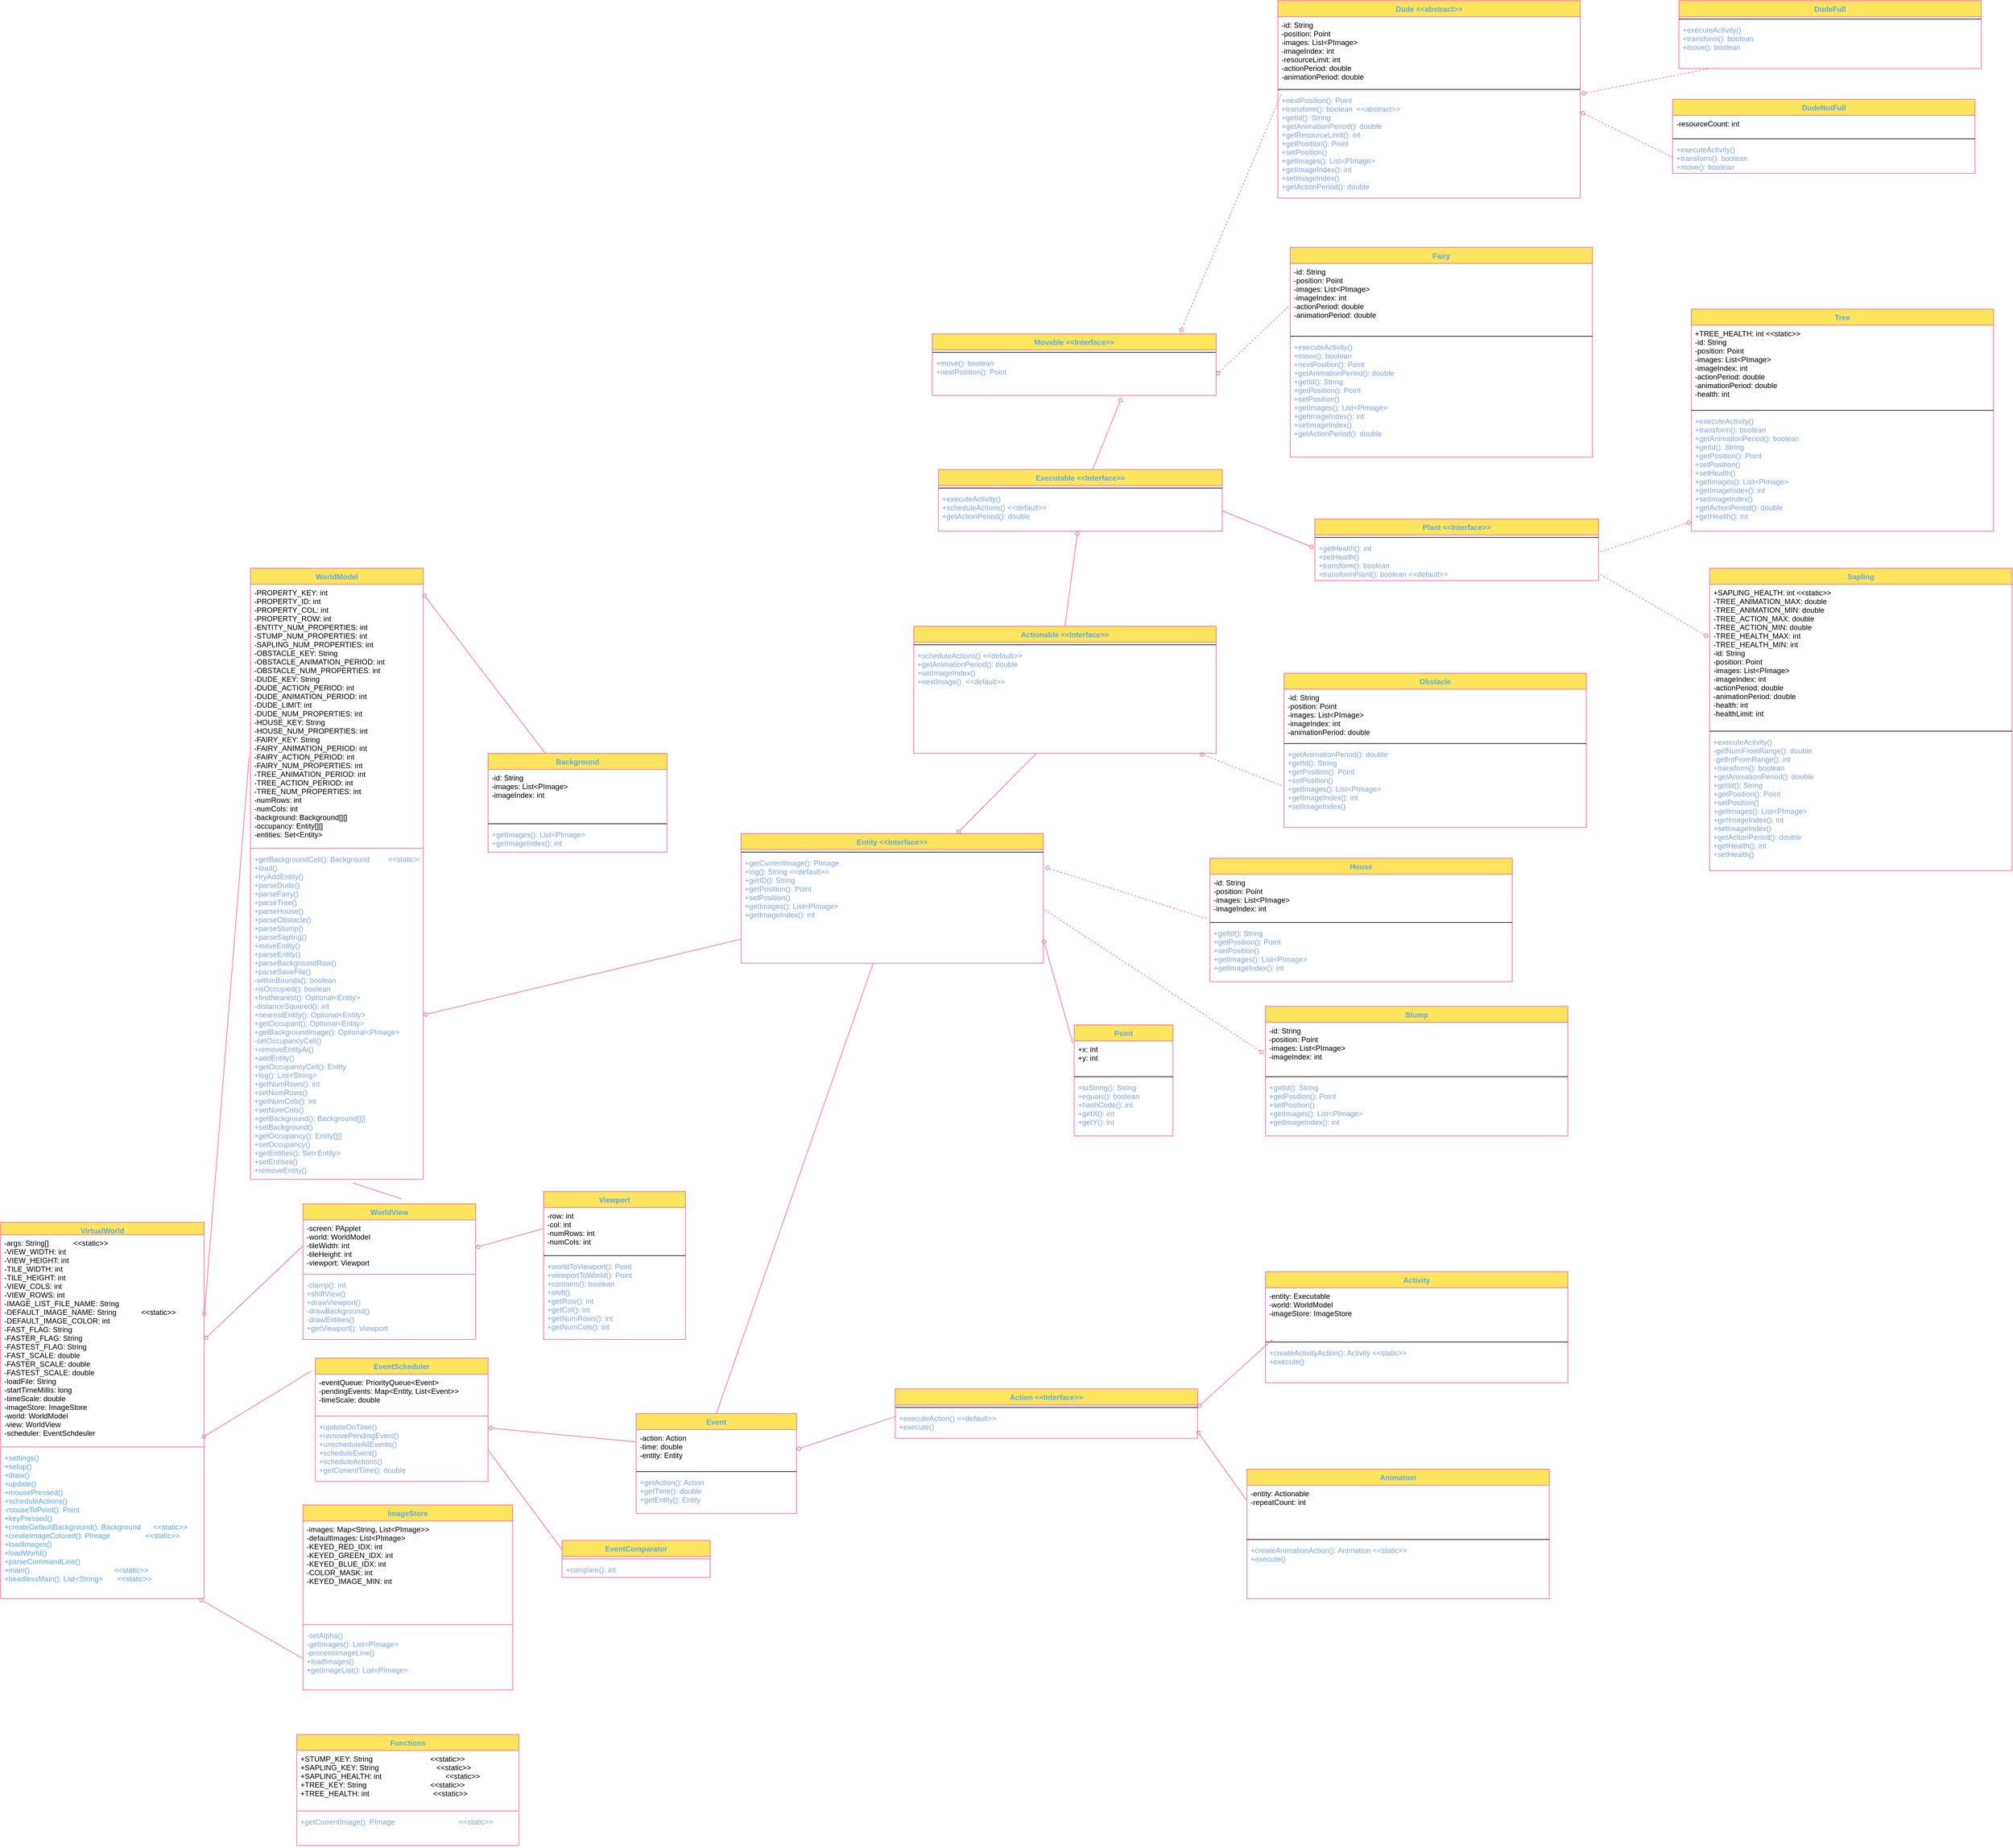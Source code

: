 <mxfile version="20.8.23" type="device"><diagram id="Yo6Zvny2ZRX3JAPKxXua" name="Page 2"><mxGraphModel dx="1912" dy="3251" grid="1" gridSize="10" guides="1" tooltips="1" connect="1" arrows="1" fold="1" page="1" pageScale="1" pageWidth="850" pageHeight="1100" math="0" shadow="0"><root><mxCell id="0"/><mxCell id="1" parent="0"/><mxCell id="8I9pphBKhg92I5GMk5e_-31" value="" style="graphMlID=e0;endArrow=none;strokeColor=#FF6392;strokeWidth=1.0;startArrow=diamond;startFill=0;endFill=1;exitX=1;exitY=0.25;exitDx=0;exitDy=0;fontColor=#5AA9E6;entryX=-0.008;entryY=-0.286;entryDx=0;entryDy=0;entryPerimeter=0;" parent="1" source="8I9pphBKhg92I5GMk5e_-50" target="8I9pphBKhg92I5GMk5e_-57" edge="1"><mxGeometry relative="1" as="geometry"/></mxCell><mxCell id="8I9pphBKhg92I5GMk5e_-32" value="" style="graphMlID=e1;endArrow=none;strokeColor=#FF6392;strokeWidth=1.0;startArrow=diamond;startFill=0;endFill=1;exitX=1;exitY=0.5;exitDx=0;exitDy=0;fontColor=#5AA9E6;entryX=0;entryY=0.5;entryDx=0;entryDy=0;" parent="1" source="8I9pphBKhg92I5GMk5e_-51" target="8I9pphBKhg92I5GMk5e_-61" edge="1"><mxGeometry relative="1" as="geometry"/></mxCell><mxCell id="8I9pphBKhg92I5GMk5e_-33" value="" style="graphMlID=e2;endArrow=none;strokeColor=#FF6392;strokeWidth=1.0;startArrow=diamond;startFill=0;endFill=1;fontColor=#5AA9E6;entryX=0;entryY=0.25;entryDx=0;entryDy=0;" parent="1" source="8I9pphBKhg92I5GMk5e_-60" target="8I9pphBKhg92I5GMk5e_-89" edge="1"><mxGeometry relative="1" as="geometry"><mxPoint x="648" y="240" as="sourcePoint"/></mxGeometry></mxCell><mxCell id="8I9pphBKhg92I5GMk5e_-34" value="" style="graphMlID=e3;endArrow=none;strokeColor=#FF6392;strokeWidth=1.0;startArrow=diamond;startFill=0;endFill=1;exitX=0.988;exitY=-0.077;exitDx=0;exitDy=0;exitPerimeter=0;fontColor=#5AA9E6;entryX=-0.023;entryY=0.105;entryDx=0;entryDy=0;entryPerimeter=0;" parent="1" source="8I9pphBKhg92I5GMk5e_-53" target="8I9pphBKhg92I5GMk5e_-64" edge="1"><mxGeometry relative="1" as="geometry"><mxPoint x="840" y="580" as="targetPoint"/></mxGeometry></mxCell><mxCell id="8I9pphBKhg92I5GMk5e_-35" value="" style="graphMlID=e4;endArrow=none;strokeColor=#FF6392;strokeWidth=1.0;startArrow=diamond;startFill=0;endFill=1;exitX=0.975;exitY=1;exitDx=0;exitDy=0;exitPerimeter=0;fontColor=#5AA9E6;entryX=0;entryY=0.5;entryDx=0;entryDy=0;" parent="1" source="8I9pphBKhg92I5GMk5e_-53" target="8I9pphBKhg92I5GMk5e_-71" edge="1"><mxGeometry relative="1" as="geometry"/></mxCell><mxCell id="8I9pphBKhg92I5GMk5e_-36" value="" style="graphMlID=e5;endArrow=none;strokeColor=#FF6392;strokeWidth=1.0;startArrow=diamond;startFill=0;endFill=1;fontColor=#5AA9E6;exitX=0.998;exitY=0.035;exitDx=0;exitDy=0;exitPerimeter=0;" parent="1" source="8I9pphBKhg92I5GMk5e_-55" target="8I9pphBKhg92I5GMk5e_-82" edge="1"><mxGeometry relative="1" as="geometry"/></mxCell><mxCell id="8I9pphBKhg92I5GMk5e_-37" value="" style="graphMlID=e6;endArrow=none;strokeColor=#FF6392;strokeWidth=1.0;startArrow=diamond;startFill=0;endFill=1;fontColor=#5AA9E6;" parent="1" source="8I9pphBKhg92I5GMk5e_-64" target="8I9pphBKhg92I5GMk5e_-97" edge="1"><mxGeometry relative="1" as="geometry"/></mxCell><mxCell id="8I9pphBKhg92I5GMk5e_-38" value="" style="graphMlID=e7;endArrow=none;strokeColor=#FF6392;strokeWidth=1.0;startArrow=none;startFill=1;endFill=1;fontColor=#5AA9E6;entryX=0;entryY=0.25;entryDx=0;entryDy=0;exitX=1;exitY=0.5;exitDx=0;exitDy=0;" parent="1" source="8I9pphBKhg92I5GMk5e_-67" target="8I9pphBKhg92I5GMk5e_-72" edge="1"><mxGeometry relative="1" as="geometry"/></mxCell><mxCell id="8I9pphBKhg92I5GMk5e_-39" value="" style="graphMlID=e8;endArrow=none;strokeColor=#FF6392;strokeWidth=1.0;startArrow=diamond;startFill=0;endFill=1;fontColor=#5AA9E6;exitX=1;exitY=0.5;exitDx=0;exitDy=0;entryX=0;entryY=0.5;entryDx=0;entryDy=0;" parent="1" source="8I9pphBKhg92I5GMk5e_-57" edge="1"><mxGeometry relative="1" as="geometry"><mxPoint x="710" y="80" as="sourcePoint"/><mxPoint x="1220" y="-309" as="targetPoint"/></mxGeometry></mxCell><mxCell id="8I9pphBKhg92I5GMk5e_-40" value="" style="graphMlID=e9;endArrow=none;strokeColor=#FF6392;strokeWidth=1.0;startArrow=diamond;startFill=0;endFill=1;fontColor=#5AA9E6;exitX=1;exitY=0.5;exitDx=0;exitDy=0;entryX=-0.013;entryY=0.08;entryDx=0;entryDy=0;entryPerimeter=0;" parent="1" target="8I9pphBKhg92I5GMk5e_-105" edge="1"><mxGeometry relative="1" as="geometry"><mxPoint x="1710" y="-309" as="sourcePoint"/></mxGeometry></mxCell><mxCell id="8I9pphBKhg92I5GMk5e_-42" value="" style="graphMlID=e11;endArrow=none;strokeColor=#FF6392;strokeWidth=1.0;startArrow=diamond;startFill=0;endFill=1;fontColor=#5AA9E6;exitX=1;exitY=0.5;exitDx=0;exitDy=0;entryX=0.003;entryY=0.224;entryDx=0;entryDy=0;entryPerimeter=0;" parent="1" source="8I9pphBKhg92I5GMk5e_-97" target="itAD4x5AmpdmhSqBzUCP-89" edge="1"><mxGeometry relative="1" as="geometry"><mxPoint x="1421.68" y="428.072" as="targetPoint"/></mxGeometry></mxCell><mxCell id="8I9pphBKhg92I5GMk5e_-44" value="" style="graphMlID=e13;endArrow=none;strokeColor=#FF6392;strokeWidth=1.0;startArrow=none;startFill=1;endFill=1;fontColor=#5AA9E6;entryX=0.593;entryY=1.012;entryDx=0;entryDy=0;entryPerimeter=0;exitX=0.57;exitY=-0.037;exitDx=0;exitDy=0;exitPerimeter=0;" parent="1" source="8I9pphBKhg92I5GMk5e_-60" target="8I9pphBKhg92I5GMk5e_-57" edge="1"><mxGeometry relative="1" as="geometry"/></mxCell><mxCell id="8I9pphBKhg92I5GMk5e_-45" value="" style="graphMlID=e14;endArrow=none;strokeColor=#FF6392;strokeWidth=1.0;startArrow=none;startFill=1;endFill=1;fontColor=#5AA9E6;exitX=0.5;exitY=0;exitDx=0;exitDy=0;" parent="1" source="8I9pphBKhg92I5GMk5e_-96" target="8I9pphBKhg92I5GMk5e_-88" edge="1"><mxGeometry relative="1" as="geometry"><mxPoint x="1177.699" y="279.661" as="targetPoint"/></mxGeometry></mxCell><mxCell id="8I9pphBKhg92I5GMk5e_-50" value="VirtualWorld" style="swimlane;fontStyle=1;align=center;verticalAlign=top;childLayout=stackLayout;horizontal=1;startSize=20;horizontalStack=0;resizeParent=1;resizeParentMax=0;resizeLast=0;collapsible=1;marginBottom=0;hachureGap=4;pointerEvents=0;fillColor=#FFE45E;strokeColor=#FF6392;fontColor=#5AA9E6;" parent="1" vertex="1"><mxGeometry x="20" y="150" width="330" height="610" as="geometry"/></mxCell><mxCell id="8I9pphBKhg92I5GMk5e_-51" value="-args: String[]            &lt;&lt;static&gt;&gt;&#10;-VIEW_WIDTH: int&#10;-VIEW_HEIGHT: int&#10;-TILE_WIDTH: int&#10;-TILE_HEIGHT: int&#10;-VIEW_COLS: int&#10;-VIEW_ROWS: int&#10;-IMAGE_LIST_FILE_NAME: String&#10;-DEFAULT_IMAGE_NAME: String            &lt;&lt;static&gt;&gt;&#10;-DEFAULT_IMAGE_COLOR: int&#10;-FAST_FLAG: String&#10;-FASTER_FLAG: String&#10;-FASTEST_FLAG: String&#10;-FAST_SCALE: double&#10;-FASTER_SCALE: double&#10;-FASTEST_SCALE: double&#10;-loadFile: String&#10;-startTimeMillis: long&#10;-timeScale: double&#10;-imageStore: ImageStore&#10;-world: WorldModel&#10;-view: WorldView&#10;-scheduler: EventSchdeuler" style="text;strokeColor=none;fillColor=none;align=left;verticalAlign=top;spacingLeft=4;spacingRight=4;overflow=hidden;rotatable=0;points=[[0,0.5],[1,0.5]];portConstraint=eastwest;fontColor=#000000;" parent="8I9pphBKhg92I5GMk5e_-50" vertex="1"><mxGeometry y="20" width="330" height="340" as="geometry"/></mxCell><mxCell id="8I9pphBKhg92I5GMk5e_-52" value="" style="line;strokeWidth=1;fillColor=none;align=left;verticalAlign=middle;spacingTop=-1;spacingLeft=3;spacingRight=3;rotatable=0;labelPosition=right;points=[];portConstraint=eastwest;strokeColor=#FF6392;fontColor=#5AA9E6;" parent="8I9pphBKhg92I5GMk5e_-50" vertex="1"><mxGeometry y="360" width="330" height="8" as="geometry"/></mxCell><mxCell id="8I9pphBKhg92I5GMk5e_-53" value="+settings()&#10;+setup()&#10;+draw()&#10;+update()&#10;+mousePressed()&#10;+scheduleActions()&#10;-mouseToPoint(): Point&#10;+keyPressed()&#10;+createDefaultBackground(): Background      &lt;&lt;static&gt;&gt;&#10;+createImageColored(): PImage                 &lt;&lt;static&gt;&gt;&#10;+loadImages()                          &#10;+loadWorld()&#10;+parseCommandLine()&#10;+main()                                         &lt;&lt;static&gt;&gt;&#10;+headlessMain(): List&lt;String&gt;       &lt;&lt;static&gt;&gt;" style="text;strokeColor=none;fillColor=none;align=left;verticalAlign=top;spacingLeft=4;spacingRight=4;overflow=hidden;rotatable=0;points=[[0,0.5],[1,0.5]];portConstraint=eastwest;fontColor=#5AA9E6;" parent="8I9pphBKhg92I5GMk5e_-50" vertex="1"><mxGeometry y="368" width="330" height="242" as="geometry"/></mxCell><mxCell id="8I9pphBKhg92I5GMk5e_-54" value="WorldModel" style="swimlane;fontStyle=1;align=center;verticalAlign=top;childLayout=stackLayout;horizontal=1;startSize=26;horizontalStack=0;resizeParent=1;resizeParentMax=0;resizeLast=0;collapsible=1;marginBottom=0;hachureGap=4;pointerEvents=0;sketch=0;fontColor=#5AA9E6;strokeColor=#FF6392;fillColor=#FFE45E;" parent="1" vertex="1"><mxGeometry x="425" y="-910" width="280" height="990" as="geometry"/></mxCell><mxCell id="8I9pphBKhg92I5GMk5e_-55" value="-PROPERTY_KEY: int&#10;-PROPERTY_ID: int&#10;-PROPERTY_COL: int&#10;-PROPERTY_ROW: int&#10;-ENTITY_NUM_PROPERTIES: int&#10;-STUMP_NUM_PROPERTIES: int&#10;-SAPLING_NUM_PROPERTIES: int&#10;-OBSTACLE_KEY: String&#10;-OBSTACLE_ANIMATION_PERIOD: int&#10;-OBSTACLE_NUM_PROPERTIES: int&#10;-DUDE_KEY: String&#10;-DUDE_ACTION_PERIOD: int&#10;-DUDE_ANIMATION_PERIOD: int&#10;-DUDE_LIMIT: int&#10;-DUDE_NUM_PROPERTIES: int&#10;-HOUSE_KEY: String&#10;-HOUSE_NUM_PROPERTIES: int&#10;-FAIRY_KEY: String&#10;-FAIRY_ANIMATION_PERIOD: int&#10;-FAIRY_ACTION_PERIOD: int&#10;-FAIRY_NUM_PROPERTIES: int&#10;-TREE_ANIMATION_PERIOD: int&#10;-TREE_ACTION_PERIOD: int&#10;-TREE_NUM_PROPERTIES: int&#10;-numRows: int&#10;-numCols: int&#10;-background: Background[][]&#10;-occupancy: Entity[][]&#10;-entities: Set&lt;Entity&gt;" style="text;strokeColor=none;fillColor=none;align=left;verticalAlign=top;spacingLeft=4;spacingRight=4;overflow=hidden;rotatable=0;points=[[0,0.5],[1,0.5]];portConstraint=eastwest;fontColor=#000000;" parent="8I9pphBKhg92I5GMk5e_-54" vertex="1"><mxGeometry y="26" width="280" height="424" as="geometry"/></mxCell><mxCell id="8I9pphBKhg92I5GMk5e_-56" value="" style="line;strokeWidth=1;fillColor=none;align=left;verticalAlign=middle;spacingTop=-1;spacingLeft=3;spacingRight=3;rotatable=0;labelPosition=right;points=[];portConstraint=eastwest;strokeColor=#FF6392;fontColor=#5AA9E6;" parent="8I9pphBKhg92I5GMk5e_-54" vertex="1"><mxGeometry y="450" width="280" height="8" as="geometry"/></mxCell><mxCell id="8I9pphBKhg92I5GMk5e_-57" value="+getBackgroundCell(): Background         &lt;&lt;static&gt;&gt;&#10;+load()&#10;+tryAddEntity()&#10;+parseDude()&#10;+parseFairy()&#10;+parseTree()&#10;+parseHouse()&#10;+parseObstacle()&#10;+parseStump()&#10;+parseSapling()&#10;+moveEntity()&#10;+parseEntity()&#10;+parseBackgroundRow()&#10;+parseSaveFile()&#10;-withinBounds(): boolean&#10;+isOccupied(): boolean&#10;+findNearest(): Optional&lt;Entity&gt;&#10;-distanceSquared(): int&#10;+nearestEntity(): Optional&lt;Entity&gt;&#10;+getOccupant(): Optional&lt;Entity&gt;&#10;+getBackgroundImage(): Optional&lt;PImage&gt;&#10;-setOccupancyCell()&#10;+removeEntityAt()&#10;+addEntity()&#10;+getOccupancyCell(): Entity&#10;+log(): List&lt;String&gt;&#10;+getNumRows(): int&#10;+setNumRows()&#10;+getNumCols(): int&#10;+setNumCols()&#10;+getBackground(): Background[][]&#10;+setBackground()&#10;+getOccupancy(): Entity[][]&#10;+setOccupancy()&#10;+getEntities(): Set&lt;Entity&gt;&#10;+setEntities()&#10;+removeEntity()" style="text;strokeColor=none;fillColor=none;align=left;verticalAlign=top;spacingLeft=4;spacingRight=4;overflow=hidden;rotatable=0;points=[[0,0.5],[1,0.5]];portConstraint=eastwest;fontColor=#7EA6E0;" parent="8I9pphBKhg92I5GMk5e_-54" vertex="1"><mxGeometry y="458" width="280" height="532" as="geometry"/></mxCell><mxCell id="8I9pphBKhg92I5GMk5e_-60" value="WorldView" style="swimlane;fontStyle=1;align=center;verticalAlign=top;childLayout=stackLayout;horizontal=1;startSize=26;horizontalStack=0;resizeParent=1;resizeParentMax=0;resizeLast=0;collapsible=1;marginBottom=0;hachureGap=4;pointerEvents=0;sketch=0;fontColor=#5AA9E6;strokeColor=#FF6392;fillColor=#FFE45E;" parent="1" vertex="1"><mxGeometry x="510" y="120" width="280" height="220" as="geometry"/></mxCell><mxCell id="8I9pphBKhg92I5GMk5e_-61" value="-screen: PApplet&#10;-world: WorldModel&#10;-tileWidth: int&#10;-tileHeight: int&#10;-viewport: Viewport" style="text;strokeColor=none;fillColor=none;align=left;verticalAlign=top;spacingLeft=4;spacingRight=4;overflow=hidden;rotatable=0;points=[[0,0.5],[1,0.5]];portConstraint=eastwest;fontColor=#000000;" parent="8I9pphBKhg92I5GMk5e_-60" vertex="1"><mxGeometry y="26" width="280" height="84" as="geometry"/></mxCell><mxCell id="8I9pphBKhg92I5GMk5e_-62" value="" style="line;strokeWidth=1;fillColor=none;align=left;verticalAlign=middle;spacingTop=-1;spacingLeft=3;spacingRight=3;rotatable=0;labelPosition=right;points=[];portConstraint=eastwest;strokeColor=#FF6392;fontColor=#5AA9E6;" parent="8I9pphBKhg92I5GMk5e_-60" vertex="1"><mxGeometry y="110" width="280" height="8" as="geometry"/></mxCell><mxCell id="8I9pphBKhg92I5GMk5e_-63" value="-clamp(): int&#10;+shiftView()&#10;+drawViewport()&#10;-drawBackground()&#10;-drawEntities()&#10;+getViewport(): Viewport" style="text;strokeColor=none;fillColor=none;align=left;verticalAlign=top;spacingLeft=4;spacingRight=4;overflow=hidden;rotatable=0;points=[[0,0.5],[1,0.5]];portConstraint=eastwest;fontColor=#7EA6E0;" parent="8I9pphBKhg92I5GMk5e_-60" vertex="1"><mxGeometry y="118" width="280" height="102" as="geometry"/></mxCell><mxCell id="8I9pphBKhg92I5GMk5e_-64" value="EventScheduler" style="swimlane;fontStyle=1;align=center;verticalAlign=top;childLayout=stackLayout;horizontal=1;startSize=26;horizontalStack=0;resizeParent=1;resizeParentMax=0;resizeLast=0;collapsible=1;marginBottom=0;hachureGap=4;pointerEvents=0;sketch=0;fontColor=#5AA9E6;strokeColor=#FF6392;fillColor=#FFE45E;" parent="1" vertex="1"><mxGeometry x="530" y="370" width="280" height="200" as="geometry"/></mxCell><mxCell id="8I9pphBKhg92I5GMk5e_-65" value="-eventQueue: PriorityQueue&lt;Event&gt;&#10;-pendingEvents: Map&lt;Entity, List&lt;Event&gt;&gt;&#10;-timeScale: double" style="text;strokeColor=none;fillColor=none;align=left;verticalAlign=top;spacingLeft=4;spacingRight=4;overflow=hidden;rotatable=0;points=[[0,0.5],[1,0.5]];portConstraint=eastwest;fontColor=#000000;" parent="8I9pphBKhg92I5GMk5e_-64" vertex="1"><mxGeometry y="26" width="280" height="64" as="geometry"/></mxCell><mxCell id="8I9pphBKhg92I5GMk5e_-66" value="" style="line;strokeWidth=1;fillColor=none;align=left;verticalAlign=middle;spacingTop=-1;spacingLeft=3;spacingRight=3;rotatable=0;labelPosition=right;points=[];portConstraint=eastwest;strokeColor=#FF6392;fontColor=#5AA9E6;" parent="8I9pphBKhg92I5GMk5e_-64" vertex="1"><mxGeometry y="90" width="280" height="8" as="geometry"/></mxCell><mxCell id="8I9pphBKhg92I5GMk5e_-67" value="+updateOnTime()&#10;+removePendingEvent()&#10;+unscheduleAllEvents()&#10;+scheduleEvent()&#10;+scheduleActions()&#10;+getCurrentTime(): double" style="text;strokeColor=none;fillColor=none;align=left;verticalAlign=top;spacingLeft=4;spacingRight=4;overflow=hidden;rotatable=0;points=[[0,0.5],[1,0.5]];portConstraint=eastwest;fontColor=#7EA6E0;" parent="8I9pphBKhg92I5GMk5e_-64" vertex="1"><mxGeometry y="98" width="280" height="102" as="geometry"/></mxCell><mxCell id="8I9pphBKhg92I5GMk5e_-68" value="ImageStore" style="swimlane;fontStyle=1;align=center;verticalAlign=top;childLayout=stackLayout;horizontal=1;startSize=26;horizontalStack=0;resizeParent=1;resizeParentMax=0;resizeLast=0;collapsible=1;marginBottom=0;hachureGap=4;pointerEvents=0;sketch=0;fontColor=#5AA9E6;strokeColor=#FF6392;fillColor=#FFE45E;" parent="1" vertex="1"><mxGeometry x="510" y="608" width="340" height="300" as="geometry"/></mxCell><mxCell id="8I9pphBKhg92I5GMk5e_-69" value="-images: Map&lt;String, List&lt;PImage&gt;&gt;&#10;-defaultImages: List&lt;PImage&gt;&#10;-KEYED_RED_IDX: int&#10;-KEYED_GREEN_IDX: int&#10;-KEYED_BLUE_IDX: int&#10;-COLOR_MASK: int&#10;-KEYED_IMAGE_MIN: int&#10;" style="text;strokeColor=none;fillColor=none;align=left;verticalAlign=top;spacingLeft=4;spacingRight=4;overflow=hidden;rotatable=0;points=[[0,0.5],[1,0.5]];portConstraint=eastwest;fontColor=#000000;" parent="8I9pphBKhg92I5GMk5e_-68" vertex="1"><mxGeometry y="26" width="340" height="164" as="geometry"/></mxCell><mxCell id="8I9pphBKhg92I5GMk5e_-70" value="" style="line;strokeWidth=1;fillColor=none;align=left;verticalAlign=middle;spacingTop=-1;spacingLeft=3;spacingRight=3;rotatable=0;labelPosition=right;points=[];portConstraint=eastwest;strokeColor=#FF6392;fontColor=#5AA9E6;" parent="8I9pphBKhg92I5GMk5e_-68" vertex="1"><mxGeometry y="190" width="340" height="8" as="geometry"/></mxCell><mxCell id="8I9pphBKhg92I5GMk5e_-71" value="-setAlpha()&#10;-getImages(): List&lt;PImage&gt;&#10;-processImageLine()&#10;+loadImages()&#10;+getImageList(): List&lt;PImage&gt;                            " style="text;strokeColor=none;fillColor=none;align=left;verticalAlign=top;spacingLeft=4;spacingRight=4;overflow=hidden;rotatable=0;points=[[0,0.5],[1,0.5]];portConstraint=eastwest;fontColor=#7EA6E0;" parent="8I9pphBKhg92I5GMk5e_-68" vertex="1"><mxGeometry y="198" width="340" height="102" as="geometry"/></mxCell><mxCell id="8I9pphBKhg92I5GMk5e_-72" value="EventComparator" style="swimlane;fontStyle=1;align=center;verticalAlign=top;childLayout=stackLayout;horizontal=1;startSize=26;horizontalStack=0;resizeParent=1;resizeParentMax=0;resizeLast=0;collapsible=1;marginBottom=0;hachureGap=4;pointerEvents=0;sketch=0;fontColor=#5AA9E6;strokeColor=#FF6392;fillColor=#FFE45E;" parent="1" vertex="1"><mxGeometry x="930" y="665.54" width="240" height="60" as="geometry"/></mxCell><mxCell id="8I9pphBKhg92I5GMk5e_-74" value="" style="line;strokeWidth=1;fillColor=none;align=left;verticalAlign=middle;spacingTop=-1;spacingLeft=3;spacingRight=3;rotatable=0;labelPosition=right;points=[];portConstraint=eastwest;strokeColor=#FF6392;fontColor=#5AA9E6;" parent="8I9pphBKhg92I5GMk5e_-72" vertex="1"><mxGeometry y="26" width="240" height="8" as="geometry"/></mxCell><mxCell id="8I9pphBKhg92I5GMk5e_-75" value="+compare(): int" style="text;strokeColor=none;fillColor=none;align=left;verticalAlign=top;spacingLeft=4;spacingRight=4;overflow=hidden;rotatable=0;points=[[0,0.5],[1,0.5]];portConstraint=eastwest;fontColor=#7EA6E0;" parent="8I9pphBKhg92I5GMk5e_-72" vertex="1"><mxGeometry y="34" width="240" height="26" as="geometry"/></mxCell><mxCell id="8I9pphBKhg92I5GMk5e_-77" value="Functions" style="swimlane;fontStyle=1;align=center;verticalAlign=top;childLayout=stackLayout;horizontal=1;startSize=26;horizontalStack=0;resizeParent=1;resizeParentMax=0;resizeLast=0;collapsible=1;marginBottom=0;hachureGap=4;pointerEvents=0;sketch=0;fontColor=#5AA9E6;strokeColor=#FF6392;fillColor=#FFE45E;" parent="1" vertex="1"><mxGeometry x="500.0" y="980" width="360" height="180" as="geometry"/></mxCell><mxCell id="8I9pphBKhg92I5GMk5e_-78" value="+STUMP_KEY: String                            &lt;&lt;static&gt;&gt;&#10;+SAPLING_KEY: String                            &lt;&lt;static&gt;&gt;&#10;+SAPLING_HEALTH: int                               &lt;&lt;static&gt;&gt;&#10;+TREE_KEY: String                               &lt;&lt;static&gt;&gt;&#10;+TREE_HEALTH: int                               &lt;&lt;static&gt;&gt;&#10;&#10;" style="text;strokeColor=none;fillColor=none;align=left;verticalAlign=top;spacingLeft=4;spacingRight=4;overflow=hidden;rotatable=0;points=[[0,0.5],[1,0.5]];portConstraint=eastwest;fontColor=#000000;" parent="8I9pphBKhg92I5GMk5e_-77" vertex="1"><mxGeometry y="26" width="360" height="94" as="geometry"/></mxCell><mxCell id="8I9pphBKhg92I5GMk5e_-79" value="" style="line;strokeWidth=1;fillColor=none;align=left;verticalAlign=middle;spacingTop=-1;spacingLeft=3;spacingRight=3;rotatable=0;labelPosition=right;points=[];portConstraint=eastwest;strokeColor=#FF6392;fontColor=#5AA9E6;" parent="8I9pphBKhg92I5GMk5e_-77" vertex="1"><mxGeometry y="120" width="360" height="8" as="geometry"/></mxCell><mxCell id="8I9pphBKhg92I5GMk5e_-80" value="+getCurrentImage(): PImage                               &lt;&lt;static&gt;&gt;" style="text;strokeColor=none;fillColor=none;align=left;verticalAlign=top;spacingLeft=4;spacingRight=4;overflow=hidden;rotatable=0;points=[[0,0.5],[1,0.5]];portConstraint=eastwest;fontColor=#7EA6E0;" parent="8I9pphBKhg92I5GMk5e_-77" vertex="1"><mxGeometry y="128" width="360" height="52" as="geometry"/></mxCell><mxCell id="8I9pphBKhg92I5GMk5e_-81" value="Background" style="swimlane;fontStyle=1;align=center;verticalAlign=top;childLayout=stackLayout;horizontal=1;startSize=26;horizontalStack=0;resizeParent=1;resizeParentMax=0;resizeLast=0;collapsible=1;marginBottom=0;hachureGap=4;pointerEvents=0;sketch=0;fontColor=#5AA9E6;strokeColor=#FF6392;fillColor=#FFE45E;" parent="1" vertex="1"><mxGeometry x="810" y="-610" width="290" height="160" as="geometry"/></mxCell><mxCell id="8I9pphBKhg92I5GMk5e_-82" value="-id: String&#10;-images: List&lt;PImage&gt;&#10;-imageIndex: int" style="text;strokeColor=none;fillColor=none;align=left;verticalAlign=top;spacingLeft=4;spacingRight=4;overflow=hidden;rotatable=0;points=[[0,0.5],[1,0.5]];portConstraint=eastwest;" parent="8I9pphBKhg92I5GMk5e_-81" vertex="1"><mxGeometry y="26" width="290" height="84" as="geometry"/></mxCell><mxCell id="8I9pphBKhg92I5GMk5e_-83" value="" style="line;strokeWidth=1;fillColor=none;align=left;verticalAlign=middle;spacingTop=-1;spacingLeft=3;spacingRight=3;rotatable=0;labelPosition=right;points=[];portConstraint=eastwest;" parent="8I9pphBKhg92I5GMk5e_-81" vertex="1"><mxGeometry y="110" width="290" height="8" as="geometry"/></mxCell><mxCell id="8I9pphBKhg92I5GMk5e_-84" value="+getImages(): List&lt;PImage&gt;            &#10;+getImageIndex(): int                 &#10;     &#10;" style="text;strokeColor=none;fillColor=none;align=left;verticalAlign=top;spacingLeft=4;spacingRight=4;overflow=hidden;rotatable=0;points=[[0,0.5],[1,0.5]];portConstraint=eastwest;fontColor=#7EA6E0;" parent="8I9pphBKhg92I5GMk5e_-81" vertex="1"><mxGeometry y="118" width="290" height="42" as="geometry"/></mxCell><mxCell id="8I9pphBKhg92I5GMk5e_-85" value="Entity &lt;&lt;Interface&gt;&gt;" style="swimlane;fontStyle=1;align=center;verticalAlign=top;childLayout=stackLayout;horizontal=1;startSize=26;horizontalStack=0;resizeParent=1;resizeParentMax=0;resizeLast=0;collapsible=1;marginBottom=0;hachureGap=4;pointerEvents=0;sketch=0;fontColor=#5AA9E6;strokeColor=#FF6392;fillColor=#FFE45E;" parent="1" vertex="1"><mxGeometry x="1220" y="-480" width="490" height="210" as="geometry"/></mxCell><mxCell id="8I9pphBKhg92I5GMk5e_-87" value="" style="line;strokeWidth=1;fillColor=none;align=left;verticalAlign=middle;spacingTop=-1;spacingLeft=3;spacingRight=3;rotatable=0;labelPosition=right;points=[];portConstraint=eastwest;" parent="8I9pphBKhg92I5GMk5e_-85" vertex="1"><mxGeometry y="26" width="490" height="8" as="geometry"/></mxCell><mxCell id="8I9pphBKhg92I5GMk5e_-88" value="+getCurrentImage(): PImage&#10;+log(): String &lt;&lt;default&gt;&gt;&#10;+getID(): String&#10;+getPosition(): Point&#10;+setPosition()&#10;+getImages(): List&lt;PImage&gt;&#10;+getImageIndex(): int" style="text;strokeColor=none;fillColor=none;align=left;verticalAlign=top;spacingLeft=4;spacingRight=4;overflow=hidden;rotatable=0;points=[[0,0.5],[1,0.5]];portConstraint=eastwest;fontColor=#7EA6E0;" parent="8I9pphBKhg92I5GMk5e_-85" vertex="1"><mxGeometry y="34" width="490" height="176" as="geometry"/></mxCell><mxCell id="8I9pphBKhg92I5GMk5e_-89" value="Viewport" style="swimlane;fontStyle=1;align=center;verticalAlign=top;childLayout=stackLayout;horizontal=1;startSize=26;horizontalStack=0;resizeParent=1;resizeParentMax=0;resizeLast=0;collapsible=1;marginBottom=0;hachureGap=4;pointerEvents=0;sketch=0;fontColor=#5AA9E6;strokeColor=#FF6392;fillColor=#FFE45E;" parent="1" vertex="1"><mxGeometry x="900" y="100" width="230" height="240" as="geometry"/></mxCell><mxCell id="8I9pphBKhg92I5GMk5e_-90" value="-row: int&#10;-col: int&#10;-numRows: int&#10;-numCols: int" style="text;strokeColor=none;fillColor=none;align=left;verticalAlign=top;spacingLeft=4;spacingRight=4;overflow=hidden;rotatable=0;points=[[0,0.5],[1,0.5]];portConstraint=eastwest;" parent="8I9pphBKhg92I5GMk5e_-89" vertex="1"><mxGeometry y="26" width="230" height="74" as="geometry"/></mxCell><mxCell id="8I9pphBKhg92I5GMk5e_-91" value="" style="line;strokeWidth=1;fillColor=none;align=left;verticalAlign=middle;spacingTop=-1;spacingLeft=3;spacingRight=3;rotatable=0;labelPosition=right;points=[];portConstraint=eastwest;" parent="8I9pphBKhg92I5GMk5e_-89" vertex="1"><mxGeometry y="100" width="230" height="8" as="geometry"/></mxCell><mxCell id="8I9pphBKhg92I5GMk5e_-92" value="+worldToViewport(): Point&#10;+viewportToWorld(): Point&#10;+contains(): boolean&#10;+shift()&#10;+getRow(): int&#10;+getCol(): int&#10;+getNumRows(): int&#10;+getNumCols(): int" style="text;strokeColor=none;fillColor=none;align=left;verticalAlign=top;spacingLeft=4;spacingRight=4;overflow=hidden;rotatable=0;points=[[0,0.5],[1,0.5]];portConstraint=eastwest;fontColor=#7EA6E0;" parent="8I9pphBKhg92I5GMk5e_-89" vertex="1"><mxGeometry y="108" width="230" height="132" as="geometry"/></mxCell><mxCell id="8I9pphBKhg92I5GMk5e_-96" value="Event" style="swimlane;fontStyle=1;align=center;verticalAlign=top;childLayout=stackLayout;horizontal=1;startSize=26;horizontalStack=0;resizeParent=1;resizeParentMax=0;resizeLast=0;collapsible=1;marginBottom=0;hachureGap=4;pointerEvents=0;sketch=0;fontColor=#5AA9E6;strokeColor=#FF6392;fillColor=#FFE45E;" parent="1" vertex="1"><mxGeometry x="1050" y="460" width="260" height="162" as="geometry"/></mxCell><mxCell id="8I9pphBKhg92I5GMk5e_-97" value="-action: Action&#10;-time: double&#10;-entity: Entity" style="text;strokeColor=none;fillColor=none;align=left;verticalAlign=top;spacingLeft=4;spacingRight=4;overflow=hidden;rotatable=0;points=[[0,0.5],[1,0.5]];portConstraint=eastwest;" parent="8I9pphBKhg92I5GMk5e_-96" vertex="1"><mxGeometry y="26" width="260" height="64" as="geometry"/></mxCell><mxCell id="8I9pphBKhg92I5GMk5e_-98" value="" style="line;strokeWidth=1;fillColor=none;align=left;verticalAlign=middle;spacingTop=-1;spacingLeft=3;spacingRight=3;rotatable=0;labelPosition=right;points=[];portConstraint=eastwest;" parent="8I9pphBKhg92I5GMk5e_-96" vertex="1"><mxGeometry y="90" width="260" height="8" as="geometry"/></mxCell><mxCell id="8I9pphBKhg92I5GMk5e_-99" value="+getAction(): Action       &#10;+getTime(): double&#10;+getEntity(): Entity" style="text;strokeColor=none;fillColor=none;align=left;verticalAlign=top;spacingLeft=4;spacingRight=4;overflow=hidden;rotatable=0;points=[[0,0.5],[1,0.5]];portConstraint=eastwest;fontColor=#7EA6E0;" parent="8I9pphBKhg92I5GMk5e_-96" vertex="1"><mxGeometry y="98" width="260" height="64" as="geometry"/></mxCell><mxCell id="8I9pphBKhg92I5GMk5e_-104" value="Point" style="swimlane;fontStyle=1;align=center;verticalAlign=top;childLayout=stackLayout;horizontal=1;startSize=26;horizontalStack=0;resizeParent=1;resizeParentMax=0;resizeLast=0;collapsible=1;marginBottom=0;hachureGap=4;pointerEvents=0;sketch=0;fontColor=#5AA9E6;strokeColor=#FF6392;fillColor=#FFE45E;" parent="1" vertex="1"><mxGeometry x="1760" y="-170" width="160" height="180" as="geometry"/></mxCell><mxCell id="8I9pphBKhg92I5GMk5e_-105" value="+x: int&#10;+y: int" style="text;strokeColor=none;fillColor=none;align=left;verticalAlign=top;spacingLeft=4;spacingRight=4;overflow=hidden;rotatable=0;points=[[0,0.5],[1,0.5]];portConstraint=eastwest;" parent="8I9pphBKhg92I5GMk5e_-104" vertex="1"><mxGeometry y="26" width="160" height="54" as="geometry"/></mxCell><mxCell id="8I9pphBKhg92I5GMk5e_-106" value="" style="line;strokeWidth=1;fillColor=none;align=left;verticalAlign=middle;spacingTop=-1;spacingLeft=3;spacingRight=3;rotatable=0;labelPosition=right;points=[];portConstraint=eastwest;" parent="8I9pphBKhg92I5GMk5e_-104" vertex="1"><mxGeometry y="80" width="160" height="8" as="geometry"/></mxCell><mxCell id="8I9pphBKhg92I5GMk5e_-107" value="+toString(): String&#10;+equals(): boolean&#10;+hashCode(): int&#10;+getX(): int&#10;+getY(): int " style="text;strokeColor=none;fillColor=none;align=left;verticalAlign=top;spacingLeft=4;spacingRight=4;overflow=hidden;rotatable=0;points=[[0,0.5],[1,0.5]];portConstraint=eastwest;fontColor=#7EA6E0;" parent="8I9pphBKhg92I5GMk5e_-104" vertex="1"><mxGeometry y="88" width="160" height="92" as="geometry"/></mxCell><mxCell id="6" value="Stump" style="swimlane;fontStyle=1;align=center;verticalAlign=top;childLayout=stackLayout;horizontal=1;startSize=26;horizontalStack=0;resizeParent=1;resizeParentMax=0;resizeLast=0;collapsible=1;marginBottom=0;hachureGap=4;pointerEvents=0;sketch=0;fontColor=#5AA9E6;strokeColor=#FF6392;fillColor=#FFE45E;" parent="1" vertex="1"><mxGeometry x="2070" y="-200" width="490" height="210" as="geometry"/></mxCell><mxCell id="7" value="-id: String&#10;-position: Point&#10;-images: List&lt;PImage&gt;&#10;-imageIndex: int" style="text;strokeColor=none;fillColor=none;align=left;verticalAlign=top;spacingLeft=4;spacingRight=4;overflow=hidden;rotatable=0;points=[[0,0.5],[1,0.5]];portConstraint=eastwest;" parent="6" vertex="1"><mxGeometry y="26" width="490" height="84" as="geometry"/></mxCell><mxCell id="8" value="" style="line;strokeWidth=1;fillColor=none;align=left;verticalAlign=middle;spacingTop=-1;spacingLeft=3;spacingRight=3;rotatable=0;labelPosition=right;points=[];portConstraint=eastwest;" parent="6" vertex="1"><mxGeometry y="110" width="490" height="8" as="geometry"/></mxCell><mxCell id="9" value="+getId(): String&#10;+getPosition(): Point&#10;+setPosition()&#10;+getImages(): List&lt;PImage&gt;&#10;+getImageIndex(): int" style="text;strokeColor=none;fillColor=none;align=left;verticalAlign=top;spacingLeft=4;spacingRight=4;overflow=hidden;rotatable=0;points=[[0,0.5],[1,0.5]];portConstraint=eastwest;fontColor=#7EA6E0;" parent="6" vertex="1"><mxGeometry y="118" width="490" height="92" as="geometry"/></mxCell><mxCell id="10" value="DudeNotFull&#10;" style="swimlane;fontStyle=1;align=center;verticalAlign=top;childLayout=stackLayout;horizontal=1;startSize=26;horizontalStack=0;resizeParent=1;resizeParentMax=0;resizeLast=0;collapsible=1;marginBottom=0;hachureGap=4;pointerEvents=0;sketch=0;fontColor=#5AA9E6;strokeColor=#FF6392;fillColor=#FFE45E;" parent="1" vertex="1"><mxGeometry x="2730" y="-1670" width="490" height="120" as="geometry"/></mxCell><mxCell id="11" value="-resourceCount: int" style="text;strokeColor=none;fillColor=none;align=left;verticalAlign=top;spacingLeft=4;spacingRight=4;overflow=hidden;rotatable=0;points=[[0,0.5],[1,0.5]];portConstraint=eastwest;" parent="10" vertex="1"><mxGeometry y="26" width="490" height="34" as="geometry"/></mxCell><mxCell id="12" value="" style="line;strokeWidth=1;fillColor=none;align=left;verticalAlign=middle;spacingTop=-1;spacingLeft=3;spacingRight=3;rotatable=0;labelPosition=right;points=[];portConstraint=eastwest;" parent="10" vertex="1"><mxGeometry y="60" width="490" height="8" as="geometry"/></mxCell><mxCell id="13" value="+executeActivity()&#10;+transform(): boolean&#10;+move(): boolean" style="text;strokeColor=none;fillColor=none;align=left;verticalAlign=top;spacingLeft=4;spacingRight=4;overflow=hidden;rotatable=0;points=[[0,0.5],[1,0.5]];portConstraint=eastwest;fontColor=#7EA6E0;" parent="10" vertex="1"><mxGeometry y="68" width="490" height="52" as="geometry"/></mxCell><mxCell id="14" value="Obstacle" style="swimlane;fontStyle=1;align=center;verticalAlign=top;childLayout=stackLayout;horizontal=1;startSize=26;horizontalStack=0;resizeParent=1;resizeParentMax=0;resizeLast=0;collapsible=1;marginBottom=0;hachureGap=4;pointerEvents=0;sketch=0;fontColor=#5AA9E6;strokeColor=#FF6392;fillColor=#FFE45E;" parent="1" vertex="1"><mxGeometry x="2100" y="-740" width="490" height="250" as="geometry"/></mxCell><mxCell id="15" value="-id: String&#10;-position: Point&#10;-images: List&lt;PImage&gt;&#10;-imageIndex: int&#10;-animationPeriod: double" style="text;strokeColor=none;fillColor=none;align=left;verticalAlign=top;spacingLeft=4;spacingRight=4;overflow=hidden;rotatable=0;points=[[0,0.5],[1,0.5]];portConstraint=eastwest;" parent="14" vertex="1"><mxGeometry y="26" width="490" height="84" as="geometry"/></mxCell><mxCell id="16" value="" style="line;strokeWidth=1;fillColor=none;align=left;verticalAlign=middle;spacingTop=-1;spacingLeft=3;spacingRight=3;rotatable=0;labelPosition=right;points=[];portConstraint=eastwest;" parent="14" vertex="1"><mxGeometry y="110" width="490" height="8" as="geometry"/></mxCell><mxCell id="17" value="+getAnimationPeriod(): double&#10;+getId(): String&#10;+getPosition(): Point&#10;+setPosition()&#10;+getImages(): List&lt;PImage&gt;&#10;+getImageIndex(): int&#10;+setImageIndex()" style="text;strokeColor=none;fillColor=none;align=left;verticalAlign=top;spacingLeft=4;spacingRight=4;overflow=hidden;rotatable=0;points=[[0,0.5],[1,0.5]];portConstraint=eastwest;fontColor=#7EA6E0;" parent="14" vertex="1"><mxGeometry y="118" width="490" height="132" as="geometry"/></mxCell><mxCell id="22" value="DudeFull" style="swimlane;fontStyle=1;align=center;verticalAlign=top;childLayout=stackLayout;horizontal=1;startSize=26;horizontalStack=0;resizeParent=1;resizeParentMax=0;resizeLast=0;collapsible=1;marginBottom=0;hachureGap=4;pointerEvents=0;sketch=0;fontColor=#5AA9E6;strokeColor=#FF6392;fillColor=#FFE45E;" parent="1" vertex="1"><mxGeometry x="2740" y="-1830" width="490" height="110" as="geometry"/></mxCell><mxCell id="24" value="" style="line;strokeWidth=1;fillColor=none;align=left;verticalAlign=middle;spacingTop=-1;spacingLeft=3;spacingRight=3;rotatable=0;labelPosition=right;points=[];portConstraint=eastwest;" parent="22" vertex="1"><mxGeometry y="26" width="490" height="8" as="geometry"/></mxCell><mxCell id="25" value="+executeActivity()&#10;+transform(): boolean&#10;+move(): boolean&#10;&#10;&#10;" style="text;strokeColor=none;fillColor=none;align=left;verticalAlign=top;spacingLeft=4;spacingRight=4;overflow=hidden;rotatable=0;points=[[0,0.5],[1,0.5]];portConstraint=eastwest;fontColor=#7EA6E0;" parent="22" vertex="1"><mxGeometry y="34" width="490" height="76" as="geometry"/></mxCell><mxCell id="35" value="House" style="swimlane;fontStyle=1;align=center;verticalAlign=top;childLayout=stackLayout;horizontal=1;startSize=26;horizontalStack=0;resizeParent=1;resizeParentMax=0;resizeLast=0;collapsible=1;marginBottom=0;hachureGap=4;pointerEvents=0;sketch=0;fontColor=#5AA9E6;strokeColor=#FF6392;fillColor=#FFE45E;" parent="1" vertex="1"><mxGeometry x="1980" y="-440" width="490" height="200" as="geometry"/></mxCell><mxCell id="36" value="-id: String&#10;-position: Point&#10;-images: List&lt;PImage&gt;&#10;-imageIndex: int" style="text;strokeColor=none;fillColor=none;align=left;verticalAlign=top;spacingLeft=4;spacingRight=4;overflow=hidden;rotatable=0;points=[[0,0.5],[1,0.5]];portConstraint=eastwest;" parent="35" vertex="1"><mxGeometry y="26" width="490" height="74" as="geometry"/></mxCell><mxCell id="37" value="" style="line;strokeWidth=1;fillColor=none;align=left;verticalAlign=middle;spacingTop=-1;spacingLeft=3;spacingRight=3;rotatable=0;labelPosition=right;points=[];portConstraint=eastwest;" parent="35" vertex="1"><mxGeometry y="100" width="490" height="8" as="geometry"/></mxCell><mxCell id="38" value="+getId(): String&#10;+getPosition(): Point&#10;+setPosition()&#10;+getImages(): List&lt;PImage&gt;&#10;+getImageIndex(): int" style="text;strokeColor=none;fillColor=none;align=left;verticalAlign=top;spacingLeft=4;spacingRight=4;overflow=hidden;rotatable=0;points=[[0,0.5],[1,0.5]];portConstraint=eastwest;fontColor=#7EA6E0;" parent="35" vertex="1"><mxGeometry y="108" width="490" height="92" as="geometry"/></mxCell><mxCell id="40" value="Sapling" style="swimlane;fontStyle=1;align=center;verticalAlign=top;childLayout=stackLayout;horizontal=1;startSize=26;horizontalStack=0;resizeParent=1;resizeParentMax=0;resizeLast=0;collapsible=1;marginBottom=0;hachureGap=4;pointerEvents=0;sketch=0;fontColor=#5AA9E6;strokeColor=#FF6392;fillColor=#FFE45E;" parent="1" vertex="1"><mxGeometry x="2790" y="-910" width="490" height="490" as="geometry"/></mxCell><mxCell id="41" value="+SAPLING_HEALTH: int &lt;&lt;static&gt;&gt;&#10;-TREE_ANIMATION_MAX: double&#10;-TREE_ANIMATION_MIN: double&#10;-TREE_ACTION_MAX: double&#10;-TREE_ACTION_MIN: double&#10;-TREE_HEALTH_MAX: int&#10;-TREE_HEALTH_MIN: int&#10;-id: String&#10;-position: Point&#10;-images: List&lt;PImage&gt;&#10;-imageIndex: int&#10;-actionPeriod: double&#10;-animationPeriod: double&#10;-health: int&#10;-healthLimit: int&#10;" style="text;strokeColor=none;fillColor=none;align=left;verticalAlign=top;spacingLeft=4;spacingRight=4;overflow=hidden;rotatable=0;points=[[0,0.5],[1,0.5]];portConstraint=eastwest;" parent="40" vertex="1"><mxGeometry y="26" width="490" height="234" as="geometry"/></mxCell><mxCell id="42" value="" style="line;strokeWidth=1;fillColor=none;align=left;verticalAlign=middle;spacingTop=-1;spacingLeft=3;spacingRight=3;rotatable=0;labelPosition=right;points=[];portConstraint=eastwest;" parent="40" vertex="1"><mxGeometry y="260" width="490" height="8" as="geometry"/></mxCell><mxCell id="43" value="+executeActivity()&#10;-getNumFromRange(): double&#10;-getIntFromRange(): int&#10;+transform(): boolean&#10;+getAnimationPeriod(): double&#10;+getId(): String&#10;+getPosition(): Point&#10;+setPosition()&#10;+getImages(): List&lt;PImage&gt;&#10;+getImageIndex(): int&#10;+setImageIndex()&#10;+getActionPeriod(): double&#10;+getHealth(): int&#10;+setHealth()" style="text;strokeColor=none;fillColor=none;align=left;verticalAlign=top;spacingLeft=4;spacingRight=4;overflow=hidden;rotatable=0;points=[[0,0.5],[1,0.5]];portConstraint=eastwest;fontColor=#7EA6E0;" parent="40" vertex="1"><mxGeometry y="268" width="490" height="222" as="geometry"/></mxCell><mxCell id="44" value="Tree" style="swimlane;fontStyle=1;align=center;verticalAlign=top;childLayout=stackLayout;horizontal=1;startSize=26;horizontalStack=0;resizeParent=1;resizeParentMax=0;resizeLast=0;collapsible=1;marginBottom=0;hachureGap=4;pointerEvents=0;sketch=0;fontColor=#5AA9E6;strokeColor=#FF6392;fillColor=#FFE45E;" parent="1" vertex="1"><mxGeometry x="2760" y="-1330" width="490" height="360" as="geometry"/></mxCell><mxCell id="45" value="+TREE_HEALTH: int &lt;&lt;static&gt;&gt;&#10;-id: String&#10;-position: Point&#10;-images: List&lt;PImage&gt;&#10;-imageIndex: int&#10;-actionPeriod: double&#10;-animationPeriod: double&#10;-health: int" style="text;strokeColor=none;fillColor=none;align=left;verticalAlign=top;spacingLeft=4;spacingRight=4;overflow=hidden;rotatable=0;points=[[0,0.5],[1,0.5]];portConstraint=eastwest;" parent="44" vertex="1"><mxGeometry y="26" width="490" height="134" as="geometry"/></mxCell><mxCell id="46" value="" style="line;strokeWidth=1;fillColor=none;align=left;verticalAlign=middle;spacingTop=-1;spacingLeft=3;spacingRight=3;rotatable=0;labelPosition=right;points=[];portConstraint=eastwest;" parent="44" vertex="1"><mxGeometry y="160" width="490" height="8" as="geometry"/></mxCell><mxCell id="47" value="+executeActivity()&#10;+transform(): boolean&#10;+getAnimationPeriod(): boolean&#10;+getId(): String&#10;+getPosition(): Point&#10;+setPosition()&#10;+setHealth()&#10;+getImages(): List&lt;PImage&gt;&#10;+getImageIndex(): int&#10;+setImageIndex()&#10;+getActionPeriod(): double&#10;+getHealth(): int" style="text;strokeColor=none;fillColor=none;align=left;verticalAlign=top;spacingLeft=4;spacingRight=4;overflow=hidden;rotatable=0;points=[[0,0.5],[1,0.5]];portConstraint=eastwest;fontColor=#7EA6E0;" parent="44" vertex="1"><mxGeometry y="168" width="490" height="192" as="geometry"/></mxCell><mxCell id="itAD4x5AmpdmhSqBzUCP-47" value="Dude &lt;&lt;abstract&gt;&gt;" style="swimlane;fontStyle=1;align=center;verticalAlign=top;childLayout=stackLayout;horizontal=1;startSize=26;horizontalStack=0;resizeParent=1;resizeParentMax=0;resizeLast=0;collapsible=1;marginBottom=0;hachureGap=4;pointerEvents=0;sketch=0;fontColor=#5AA9E6;strokeColor=#FF6392;fillColor=#FFE45E;" parent="1" vertex="1"><mxGeometry x="2090" y="-1830" width="490" height="320" as="geometry"/></mxCell><mxCell id="itAD4x5AmpdmhSqBzUCP-48" value="-id: String&#10;-position: Point&#10;-images: List&lt;PImage&gt;&#10;-imageIndex: int&#10;-resourceLimit: int&#10;-actionPeriod: double&#10;-animationPeriod: double" style="text;strokeColor=none;fillColor=none;align=left;verticalAlign=top;spacingLeft=4;spacingRight=4;overflow=hidden;rotatable=0;points=[[0,0.5],[1,0.5]];portConstraint=eastwest;" parent="itAD4x5AmpdmhSqBzUCP-47" vertex="1"><mxGeometry y="26" width="490" height="114" as="geometry"/></mxCell><mxCell id="itAD4x5AmpdmhSqBzUCP-49" value="" style="line;strokeWidth=1;fillColor=none;align=left;verticalAlign=middle;spacingTop=-1;spacingLeft=3;spacingRight=3;rotatable=0;labelPosition=right;points=[];portConstraint=eastwest;" parent="itAD4x5AmpdmhSqBzUCP-47" vertex="1"><mxGeometry y="140" width="490" height="8" as="geometry"/></mxCell><mxCell id="itAD4x5AmpdmhSqBzUCP-50" value="+nextPosition(): Point&#10;+transform(): boolean  &lt;&lt;abstract&gt;&gt;&#10;+getId(): String&#10;+getAnimationPeriod(): double&#10;+getResourceLimit(): int&#10;+getPosition(): Point&#10;+setPosition()&#10;+getImages(): List&lt;PImage&gt;&#10;+getImageIndex(): int&#10;+setImageIndex()&#10;+getActionPeriod(): double " style="text;strokeColor=none;fillColor=none;align=left;verticalAlign=top;spacingLeft=4;spacingRight=4;overflow=hidden;rotatable=0;points=[[0,0.5],[1,0.5]];portConstraint=eastwest;fontColor=#7EA6E0;" parent="itAD4x5AmpdmhSqBzUCP-47" vertex="1"><mxGeometry y="148" width="490" height="172" as="geometry"/></mxCell><mxCell id="itAD4x5AmpdmhSqBzUCP-51" value="" style="graphMlID=e9;endArrow=none;strokeColor=#FF6392;strokeWidth=1.0;startArrow=diamond;startFill=0;endFill=1;fontColor=#5AA9E6;exitX=1;exitY=0.5;exitDx=0;exitDy=0;entryX=0.405;entryY=1;entryDx=0;entryDy=0;entryPerimeter=0;" parent="1" target="itAD4x5AmpdmhSqBzUCP-58" edge="1"><mxGeometry relative="1" as="geometry"><mxPoint x="1570" y="-480" as="sourcePoint"/><mxPoint x="1770" y="-590" as="targetPoint"/></mxGeometry></mxCell><mxCell id="itAD4x5AmpdmhSqBzUCP-52" value="" style="graphMlID=e9;endArrow=none;strokeColor=#FF6392;strokeWidth=1.0;startArrow=diamond;startFill=0;endFill=1;fontColor=#5AA9E6;exitX=1.004;exitY=0.017;exitDx=0;exitDy=0;exitPerimeter=0;dashed=1;" parent="1" source="itAD4x5AmpdmhSqBzUCP-50" target="25" edge="1"><mxGeometry relative="1" as="geometry"><mxPoint x="2010" y="-850" as="sourcePoint"/><mxPoint x="2146" y="-1050" as="targetPoint"/></mxGeometry></mxCell><mxCell id="itAD4x5AmpdmhSqBzUCP-54" value="" style="graphMlID=e9;endArrow=none;strokeColor=#FF6392;strokeWidth=1.0;startArrow=diamond;startFill=0;endFill=1;fontColor=#5AA9E6;exitX=1.001;exitY=0.19;exitDx=0;exitDy=0;exitPerimeter=0;entryX=0;entryY=0.5;entryDx=0;entryDy=0;dashed=1;" parent="1" source="itAD4x5AmpdmhSqBzUCP-50" target="13" edge="1"><mxGeometry relative="1" as="geometry"><mxPoint x="1942" y="-1109" as="sourcePoint"/><mxPoint x="2198" y="-1180" as="targetPoint"/></mxGeometry></mxCell><mxCell id="itAD4x5AmpdmhSqBzUCP-55" value="Actionable &lt;&lt;Interface&gt;&gt;" style="swimlane;fontStyle=1;align=center;verticalAlign=top;childLayout=stackLayout;horizontal=1;startSize=26;horizontalStack=0;resizeParent=1;resizeParentMax=0;resizeLast=0;collapsible=1;marginBottom=0;hachureGap=4;pointerEvents=0;sketch=0;fontColor=#5AA9E6;strokeColor=#FF6392;fillColor=#FFE45E;" parent="1" vertex="1"><mxGeometry x="1500" y="-816" width="490" height="206" as="geometry"/></mxCell><mxCell id="itAD4x5AmpdmhSqBzUCP-57" value="" style="line;strokeWidth=1;fillColor=none;align=left;verticalAlign=middle;spacingTop=-1;spacingLeft=3;spacingRight=3;rotatable=0;labelPosition=right;points=[];portConstraint=eastwest;" parent="itAD4x5AmpdmhSqBzUCP-55" vertex="1"><mxGeometry y="26" width="490" height="8" as="geometry"/></mxCell><mxCell id="itAD4x5AmpdmhSqBzUCP-58" value="+scheduleActions() &lt;&lt;default&gt;&gt;&#10;+getAnimationPeriod(): double&#10;+setImageIndex()&#10;+nextImage()  &lt;&lt;default&gt;&gt;" style="text;strokeColor=none;fillColor=none;align=left;verticalAlign=top;spacingLeft=4;spacingRight=4;overflow=hidden;rotatable=0;points=[[0,0.5],[1,0.5]];portConstraint=eastwest;fontColor=#7EA6E0;" parent="itAD4x5AmpdmhSqBzUCP-55" vertex="1"><mxGeometry y="34" width="490" height="172" as="geometry"/></mxCell><mxCell id="itAD4x5AmpdmhSqBzUCP-59" value="" style="graphMlID=e9;endArrow=none;strokeColor=#FF6392;strokeWidth=1.0;startArrow=diamond;startFill=0;endFill=1;fontColor=#5AA9E6;entryX=0.014;entryY=0.004;entryDx=0;entryDy=0;entryPerimeter=0;exitX=0.874;exitY=-0.025;exitDx=0;exitDy=0;exitPerimeter=0;dashed=1;" parent="1" source="itAD4x5AmpdmhSqBzUCP-64" target="itAD4x5AmpdmhSqBzUCP-50" edge="1"><mxGeometry relative="1" as="geometry"><mxPoint x="1460" y="-690" as="sourcePoint"/><mxPoint x="1738" y="-640" as="targetPoint"/></mxGeometry></mxCell><mxCell id="itAD4x5AmpdmhSqBzUCP-60" value="Executable &lt;&lt;Interface&gt;&gt;" style="swimlane;fontStyle=1;align=center;verticalAlign=top;childLayout=stackLayout;horizontal=1;startSize=26;horizontalStack=0;resizeParent=1;resizeParentMax=0;resizeLast=0;collapsible=1;marginBottom=0;hachureGap=4;pointerEvents=0;sketch=0;fontColor=#5AA9E6;strokeColor=#FF6392;fillColor=#FFE45E;" parent="1" vertex="1"><mxGeometry x="1540" y="-1070" width="460" height="100" as="geometry"/></mxCell><mxCell id="itAD4x5AmpdmhSqBzUCP-61" value="" style="line;strokeWidth=1;fillColor=none;align=left;verticalAlign=middle;spacingTop=-1;spacingLeft=3;spacingRight=3;rotatable=0;labelPosition=right;points=[];portConstraint=eastwest;" parent="itAD4x5AmpdmhSqBzUCP-60" vertex="1"><mxGeometry y="26" width="460" height="8" as="geometry"/></mxCell><mxCell id="itAD4x5AmpdmhSqBzUCP-62" value="+executeActivity()&#10;+scheduleActions() &lt;&lt;default&gt;&gt;&#10;+getActionPeriod(): double" style="text;strokeColor=none;fillColor=none;align=left;verticalAlign=top;spacingLeft=4;spacingRight=4;overflow=hidden;rotatable=0;points=[[0,0.5],[1,0.5]];portConstraint=eastwest;fontColor=#7EA6E0;" parent="itAD4x5AmpdmhSqBzUCP-60" vertex="1"><mxGeometry y="34" width="460" height="66" as="geometry"/></mxCell><mxCell id="itAD4x5AmpdmhSqBzUCP-63" value="" style="graphMlID=e9;endArrow=none;strokeColor=#FF6392;strokeWidth=1.0;startArrow=diamond;startFill=0;endFill=1;fontColor=#5AA9E6;entryX=0.5;entryY=0;entryDx=0;entryDy=0;" parent="1" source="itAD4x5AmpdmhSqBzUCP-62" target="itAD4x5AmpdmhSqBzUCP-55" edge="1"><mxGeometry relative="1" as="geometry"><mxPoint x="2075" y="-1080" as="sourcePoint"/><mxPoint x="1782" y="-1170" as="targetPoint"/></mxGeometry></mxCell><mxCell id="itAD4x5AmpdmhSqBzUCP-64" value="Movable &lt;&lt;Interface&gt;&gt;" style="swimlane;fontStyle=1;align=center;verticalAlign=top;childLayout=stackLayout;horizontal=1;startSize=26;horizontalStack=0;resizeParent=1;resizeParentMax=0;resizeLast=0;collapsible=1;marginBottom=0;hachureGap=4;pointerEvents=0;sketch=0;fontColor=#5AA9E6;strokeColor=#FF6392;fillColor=#FFE45E;" parent="1" vertex="1"><mxGeometry x="1530" y="-1290" width="460" height="100" as="geometry"/></mxCell><mxCell id="itAD4x5AmpdmhSqBzUCP-65" value="" style="line;strokeWidth=1;fillColor=none;align=left;verticalAlign=middle;spacingTop=-1;spacingLeft=3;spacingRight=3;rotatable=0;labelPosition=right;points=[];portConstraint=eastwest;" parent="itAD4x5AmpdmhSqBzUCP-64" vertex="1"><mxGeometry y="26" width="460" height="8" as="geometry"/></mxCell><mxCell id="itAD4x5AmpdmhSqBzUCP-66" value="+move(): boolean&#10;+nextPosition(): Point" style="text;strokeColor=none;fillColor=none;align=left;verticalAlign=top;spacingLeft=4;spacingRight=4;overflow=hidden;rotatable=0;points=[[0,0.5],[1,0.5]];portConstraint=eastwest;fontColor=#7EA6E0;" parent="itAD4x5AmpdmhSqBzUCP-64" vertex="1"><mxGeometry y="34" width="460" height="66" as="geometry"/></mxCell><mxCell id="itAD4x5AmpdmhSqBzUCP-67" value="" style="graphMlID=e9;endArrow=none;strokeColor=#FF6392;strokeWidth=1.0;startArrow=diamond;startFill=0;endFill=1;fontColor=#5AA9E6;entryX=0.543;entryY=0;entryDx=0;entryDy=0;exitX=0.667;exitY=1.057;exitDx=0;exitDy=0;exitPerimeter=0;entryPerimeter=0;" parent="1" source="itAD4x5AmpdmhSqBzUCP-66" target="itAD4x5AmpdmhSqBzUCP-60" edge="1"><mxGeometry relative="1" as="geometry"><mxPoint x="1821" y="-1224" as="sourcePoint"/><mxPoint x="1800" y="-1070" as="targetPoint"/></mxGeometry></mxCell><mxCell id="itAD4x5AmpdmhSqBzUCP-68" value="Fairy" style="swimlane;fontStyle=1;align=center;verticalAlign=top;childLayout=stackLayout;horizontal=1;startSize=26;horizontalStack=0;resizeParent=1;resizeParentMax=0;resizeLast=0;collapsible=1;marginBottom=0;hachureGap=4;pointerEvents=0;sketch=0;fontColor=#5AA9E6;strokeColor=#FF6392;fillColor=#FFE45E;" parent="1" vertex="1"><mxGeometry x="2110" y="-1430" width="490" height="340" as="geometry"/></mxCell><mxCell id="itAD4x5AmpdmhSqBzUCP-69" value="-id: String&#10;-position: Point&#10;-images: List&lt;PImage&gt;&#10;-imageIndex: int&#10;-actionPeriod: double&#10;-animationPeriod: double" style="text;strokeColor=none;fillColor=none;align=left;verticalAlign=top;spacingLeft=4;spacingRight=4;overflow=hidden;rotatable=0;points=[[0,0.5],[1,0.5]];portConstraint=eastwest;" parent="itAD4x5AmpdmhSqBzUCP-68" vertex="1"><mxGeometry y="26" width="490" height="114" as="geometry"/></mxCell><mxCell id="itAD4x5AmpdmhSqBzUCP-70" value="" style="line;strokeWidth=1;fillColor=none;align=left;verticalAlign=middle;spacingTop=-1;spacingLeft=3;spacingRight=3;rotatable=0;labelPosition=right;points=[];portConstraint=eastwest;" parent="itAD4x5AmpdmhSqBzUCP-68" vertex="1"><mxGeometry y="140" width="490" height="8" as="geometry"/></mxCell><mxCell id="itAD4x5AmpdmhSqBzUCP-71" value="+executeActivity()&#10;+move(): boolean&#10;+nextPosition(): Point&#10;+getAnimationPeriod(): double&#10;+getId(): String&#10;+getPosition(): Point&#10;+setPosition()&#10;+getImages(): List&lt;PImage&gt;&#10;+getImageIndex(): int&#10;+setImageIndex()&#10;+getActionPeriod(): double" style="text;strokeColor=none;fillColor=none;align=left;verticalAlign=top;spacingLeft=4;spacingRight=4;overflow=hidden;rotatable=0;points=[[0,0.5],[1,0.5]];portConstraint=eastwest;fontColor=#7EA6E0;" parent="itAD4x5AmpdmhSqBzUCP-68" vertex="1"><mxGeometry y="148" width="490" height="192" as="geometry"/></mxCell><mxCell id="itAD4x5AmpdmhSqBzUCP-72" value="" style="graphMlID=e9;endArrow=none;strokeColor=#FF6392;strokeWidth=1.0;startArrow=diamond;startFill=0;endFill=1;fontColor=#5AA9E6;entryX=-0.006;entryY=0.614;entryDx=0;entryDy=0;entryPerimeter=0;exitX=1;exitY=0.5;exitDx=0;exitDy=0;dashed=1;" parent="1" source="itAD4x5AmpdmhSqBzUCP-66" target="itAD4x5AmpdmhSqBzUCP-69" edge="1"><mxGeometry relative="1" as="geometry"><mxPoint x="1942" y="-1282" as="sourcePoint"/><mxPoint x="2067" y="-1481" as="targetPoint"/></mxGeometry></mxCell><mxCell id="itAD4x5AmpdmhSqBzUCP-73" value="" style="graphMlID=e9;endArrow=none;strokeColor=#FF6392;strokeWidth=1.0;startArrow=diamond;startFill=0;endFill=1;fontColor=#5AA9E6;entryX=-0.008;entryY=0.978;entryDx=0;entryDy=0;entryPerimeter=0;exitX=1.006;exitY=0.117;exitDx=0;exitDy=0;exitPerimeter=0;dashed=1;" parent="1" source="8I9pphBKhg92I5GMk5e_-88" target="36" edge="1"><mxGeometry relative="1" as="geometry"><mxPoint x="1640" y="-490" as="sourcePoint"/><mxPoint x="1708" y="-600" as="targetPoint"/></mxGeometry></mxCell><mxCell id="itAD4x5AmpdmhSqBzUCP-74" value="" style="graphMlID=e9;endArrow=none;strokeColor=#FF6392;strokeWidth=1.0;startArrow=diamond;startFill=0;endFill=1;fontColor=#5AA9E6;entryX=0;entryY=0.5;entryDx=0;entryDy=0;dashed=1;" parent="1" source="itAD4x5AmpdmhSqBzUCP-58" target="17" edge="1"><mxGeometry relative="1" as="geometry"><mxPoint x="1930" y="-728" as="sourcePoint"/><mxPoint x="2289" y="-830" as="targetPoint"/></mxGeometry></mxCell><mxCell id="itAD4x5AmpdmhSqBzUCP-78" value="Plant &lt;&lt;Interface&gt;&gt;" style="swimlane;fontStyle=1;align=center;verticalAlign=top;childLayout=stackLayout;horizontal=1;startSize=26;horizontalStack=0;resizeParent=1;resizeParentMax=0;resizeLast=0;collapsible=1;marginBottom=0;hachureGap=4;pointerEvents=0;sketch=0;fontColor=#5AA9E6;strokeColor=#FF6392;fillColor=#FFE45E;" parent="1" vertex="1"><mxGeometry x="2150" y="-990" width="460" height="100" as="geometry"/></mxCell><mxCell id="itAD4x5AmpdmhSqBzUCP-79" value="" style="line;strokeWidth=1;fillColor=none;align=left;verticalAlign=middle;spacingTop=-1;spacingLeft=3;spacingRight=3;rotatable=0;labelPosition=right;points=[];portConstraint=eastwest;" parent="itAD4x5AmpdmhSqBzUCP-78" vertex="1"><mxGeometry y="26" width="460" height="8" as="geometry"/></mxCell><mxCell id="itAD4x5AmpdmhSqBzUCP-80" value="+getHealth(): int&#10;+setHealth()&#10;+transform(): boolean&#10;+transformPlant(): boolean &lt;&lt;default&gt;&gt;" style="text;strokeColor=none;fillColor=none;align=left;verticalAlign=top;spacingLeft=4;spacingRight=4;overflow=hidden;rotatable=0;points=[[0,0.5],[1,0.5]];portConstraint=eastwest;fontColor=#7EA6E0;" parent="itAD4x5AmpdmhSqBzUCP-78" vertex="1"><mxGeometry y="34" width="460" height="66" as="geometry"/></mxCell><mxCell id="itAD4x5AmpdmhSqBzUCP-81" value="" style="graphMlID=e9;endArrow=none;strokeColor=#FF6392;strokeWidth=1.0;startArrow=diamond;startFill=0;endFill=1;fontColor=#5AA9E6;entryX=1;entryY=0.5;entryDx=0;entryDy=0;exitX=-0.003;exitY=0.193;exitDx=0;exitDy=0;exitPerimeter=0;" parent="1" source="itAD4x5AmpdmhSqBzUCP-80" target="itAD4x5AmpdmhSqBzUCP-62" edge="1"><mxGeometry relative="1" as="geometry"><mxPoint x="2000" y="-960" as="sourcePoint"/><mxPoint x="1979" y="-806" as="targetPoint"/></mxGeometry></mxCell><mxCell id="itAD4x5AmpdmhSqBzUCP-83" value="" style="graphMlID=e9;endArrow=none;strokeColor=#FF6392;strokeWidth=1.0;startArrow=diamond;startFill=0;endFill=1;fontColor=#5AA9E6;entryX=1.004;entryY=0.297;entryDx=0;entryDy=0;entryPerimeter=0;dashed=1;" parent="1" source="47" target="itAD4x5AmpdmhSqBzUCP-80" edge="1"><mxGeometry relative="1" as="geometry"><mxPoint x="2759" y="-890" as="sourcePoint"/><mxPoint x="2620" y="-950" as="targetPoint"/></mxGeometry></mxCell><mxCell id="itAD4x5AmpdmhSqBzUCP-84" value="" style="graphMlID=e9;endArrow=none;strokeColor=#FF6392;strokeWidth=1.0;startArrow=diamond;startFill=0;endFill=1;fontColor=#5AA9E6;entryX=1.004;entryY=0.84;entryDx=0;entryDy=0;entryPerimeter=0;exitX=-0.004;exitY=0.365;exitDx=0;exitDy=0;exitPerimeter=0;dashed=1;" parent="1" source="41" target="itAD4x5AmpdmhSqBzUCP-80" edge="1"><mxGeometry relative="1" as="geometry"><mxPoint x="2780" y="-942" as="sourcePoint"/><mxPoint x="2622" y="-926" as="targetPoint"/></mxGeometry></mxCell><mxCell id="itAD4x5AmpdmhSqBzUCP-86" value="" style="graphMlID=e9;endArrow=none;strokeColor=#FF6392;strokeWidth=1.0;startArrow=diamond;startFill=0;endFill=1;fontColor=#5AA9E6;exitX=-0.006;exitY=0.599;exitDx=0;exitDy=0;exitPerimeter=0;entryX=1;entryY=0.5;entryDx=0;entryDy=0;dashed=1;" parent="1" source="7" target="8I9pphBKhg92I5GMk5e_-88" edge="1"><mxGeometry relative="1" as="geometry"><mxPoint x="2806" y="-238" as="sourcePoint"/><mxPoint x="2630" y="-340" as="targetPoint"/></mxGeometry></mxCell><mxCell id="itAD4x5AmpdmhSqBzUCP-87" value="Action &lt;&lt;Interface&gt;&gt;" style="swimlane;fontStyle=1;align=center;verticalAlign=top;childLayout=stackLayout;horizontal=1;startSize=26;horizontalStack=0;resizeParent=1;resizeParentMax=0;resizeLast=0;collapsible=1;marginBottom=0;hachureGap=4;pointerEvents=0;sketch=0;fontColor=#5AA9E6;strokeColor=#FF6392;fillColor=#FFE45E;" parent="1" vertex="1"><mxGeometry x="1470" y="420" width="490" height="80" as="geometry"/></mxCell><mxCell id="itAD4x5AmpdmhSqBzUCP-88" value="" style="line;strokeWidth=1;fillColor=none;align=left;verticalAlign=middle;spacingTop=-1;spacingLeft=3;spacingRight=3;rotatable=0;labelPosition=right;points=[];portConstraint=eastwest;" parent="itAD4x5AmpdmhSqBzUCP-87" vertex="1"><mxGeometry y="26" width="490" height="8" as="geometry"/></mxCell><mxCell id="itAD4x5AmpdmhSqBzUCP-89" value="+executeAction() &lt;&lt;default&gt;&gt;&#10;+execute()" style="text;strokeColor=none;fillColor=none;align=left;verticalAlign=top;spacingLeft=4;spacingRight=4;overflow=hidden;rotatable=0;points=[[0,0.5],[1,0.5]];portConstraint=eastwest;fontColor=#7EA6E0;" parent="itAD4x5AmpdmhSqBzUCP-87" vertex="1"><mxGeometry y="34" width="490" height="46" as="geometry"/></mxCell><mxCell id="itAD4x5AmpdmhSqBzUCP-91" value="Animation" style="swimlane;fontStyle=1;align=center;verticalAlign=top;childLayout=stackLayout;horizontal=1;startSize=26;horizontalStack=0;resizeParent=1;resizeParentMax=0;resizeLast=0;collapsible=1;marginBottom=0;hachureGap=4;pointerEvents=0;sketch=0;fontColor=#5AA9E6;strokeColor=#FF6392;fillColor=#FFE45E;" parent="1" vertex="1"><mxGeometry x="2040" y="550" width="490" height="210" as="geometry"/></mxCell><mxCell id="itAD4x5AmpdmhSqBzUCP-92" value="-entity: Actionable&#10;-repeatCount: int" style="text;strokeColor=none;fillColor=none;align=left;verticalAlign=top;spacingLeft=4;spacingRight=4;overflow=hidden;rotatable=0;points=[[0,0.5],[1,0.5]];portConstraint=eastwest;" parent="itAD4x5AmpdmhSqBzUCP-91" vertex="1"><mxGeometry y="26" width="490" height="84" as="geometry"/></mxCell><mxCell id="itAD4x5AmpdmhSqBzUCP-93" value="" style="line;strokeWidth=1;fillColor=none;align=left;verticalAlign=middle;spacingTop=-1;spacingLeft=3;spacingRight=3;rotatable=0;labelPosition=right;points=[];portConstraint=eastwest;" parent="itAD4x5AmpdmhSqBzUCP-91" vertex="1"><mxGeometry y="110" width="490" height="8" as="geometry"/></mxCell><mxCell id="itAD4x5AmpdmhSqBzUCP-94" value="+createAnimationAction(): Animation &lt;&lt;static&gt;&gt;&#10;+execute()" style="text;strokeColor=none;fillColor=none;align=left;verticalAlign=top;spacingLeft=4;spacingRight=4;overflow=hidden;rotatable=0;points=[[0,0.5],[1,0.5]];portConstraint=eastwest;fontColor=#7EA6E0;" parent="itAD4x5AmpdmhSqBzUCP-91" vertex="1"><mxGeometry y="118" width="490" height="92" as="geometry"/></mxCell><mxCell id="itAD4x5AmpdmhSqBzUCP-95" value="Activity" style="swimlane;fontStyle=1;align=center;verticalAlign=top;childLayout=stackLayout;horizontal=1;startSize=26;horizontalStack=0;resizeParent=1;resizeParentMax=0;resizeLast=0;collapsible=1;marginBottom=0;hachureGap=4;pointerEvents=0;sketch=0;fontColor=#5AA9E6;strokeColor=#FF6392;fillColor=#FFE45E;" parent="1" vertex="1"><mxGeometry x="2070" y="230" width="490" height="180" as="geometry"/></mxCell><mxCell id="itAD4x5AmpdmhSqBzUCP-96" value="-entity: Executable&#10;-world: WorldModel&#10;-imageStore: ImageStore" style="text;strokeColor=none;fillColor=none;align=left;verticalAlign=top;spacingLeft=4;spacingRight=4;overflow=hidden;rotatable=0;points=[[0,0.5],[1,0.5]];portConstraint=eastwest;" parent="itAD4x5AmpdmhSqBzUCP-95" vertex="1"><mxGeometry y="26" width="490" height="84" as="geometry"/></mxCell><mxCell id="itAD4x5AmpdmhSqBzUCP-97" value="" style="line;strokeWidth=1;fillColor=none;align=left;verticalAlign=middle;spacingTop=-1;spacingLeft=3;spacingRight=3;rotatable=0;labelPosition=right;points=[];portConstraint=eastwest;" parent="itAD4x5AmpdmhSqBzUCP-95" vertex="1"><mxGeometry y="110" width="490" height="8" as="geometry"/></mxCell><mxCell id="itAD4x5AmpdmhSqBzUCP-98" value="+createActivityAction(): Activity &lt;&lt;static&gt;&gt;&#10;+execute()" style="text;strokeColor=none;fillColor=none;align=left;verticalAlign=top;spacingLeft=4;spacingRight=4;overflow=hidden;rotatable=0;points=[[0,0.5],[1,0.5]];portConstraint=eastwest;fontColor=#7EA6E0;" parent="itAD4x5AmpdmhSqBzUCP-95" vertex="1"><mxGeometry y="118" width="490" height="62" as="geometry"/></mxCell><mxCell id="itAD4x5AmpdmhSqBzUCP-99" value="" style="graphMlID=e11;endArrow=none;strokeColor=#FF6392;strokeWidth=1.0;startArrow=diamond;startFill=0;endFill=1;fontColor=#5AA9E6;exitX=0.998;exitY=0.729;exitDx=0;exitDy=0;entryX=-0.003;entryY=0.276;entryDx=0;entryDy=0;entryPerimeter=0;exitPerimeter=0;" parent="1" source="itAD4x5AmpdmhSqBzUCP-89" target="itAD4x5AmpdmhSqBzUCP-92" edge="1"><mxGeometry relative="1" as="geometry"><mxPoint x="1780" y="622" as="sourcePoint"/><mxPoint x="2030" y="600" as="targetPoint"/></mxGeometry></mxCell><mxCell id="itAD4x5AmpdmhSqBzUCP-100" value="" style="graphMlID=e11;endArrow=none;strokeColor=#FF6392;strokeWidth=1.0;startArrow=diamond;startFill=0;endFill=1;fontColor=#5AA9E6;entryX=0.003;entryY=0.224;entryDx=0;entryDy=0;entryPerimeter=0;" parent="1" edge="1"><mxGeometry relative="1" as="geometry"><mxPoint x="1960" y="450" as="sourcePoint"/><mxPoint x="2081" y="340" as="targetPoint"/></mxGeometry></mxCell></root></mxGraphModel></diagram></mxfile>